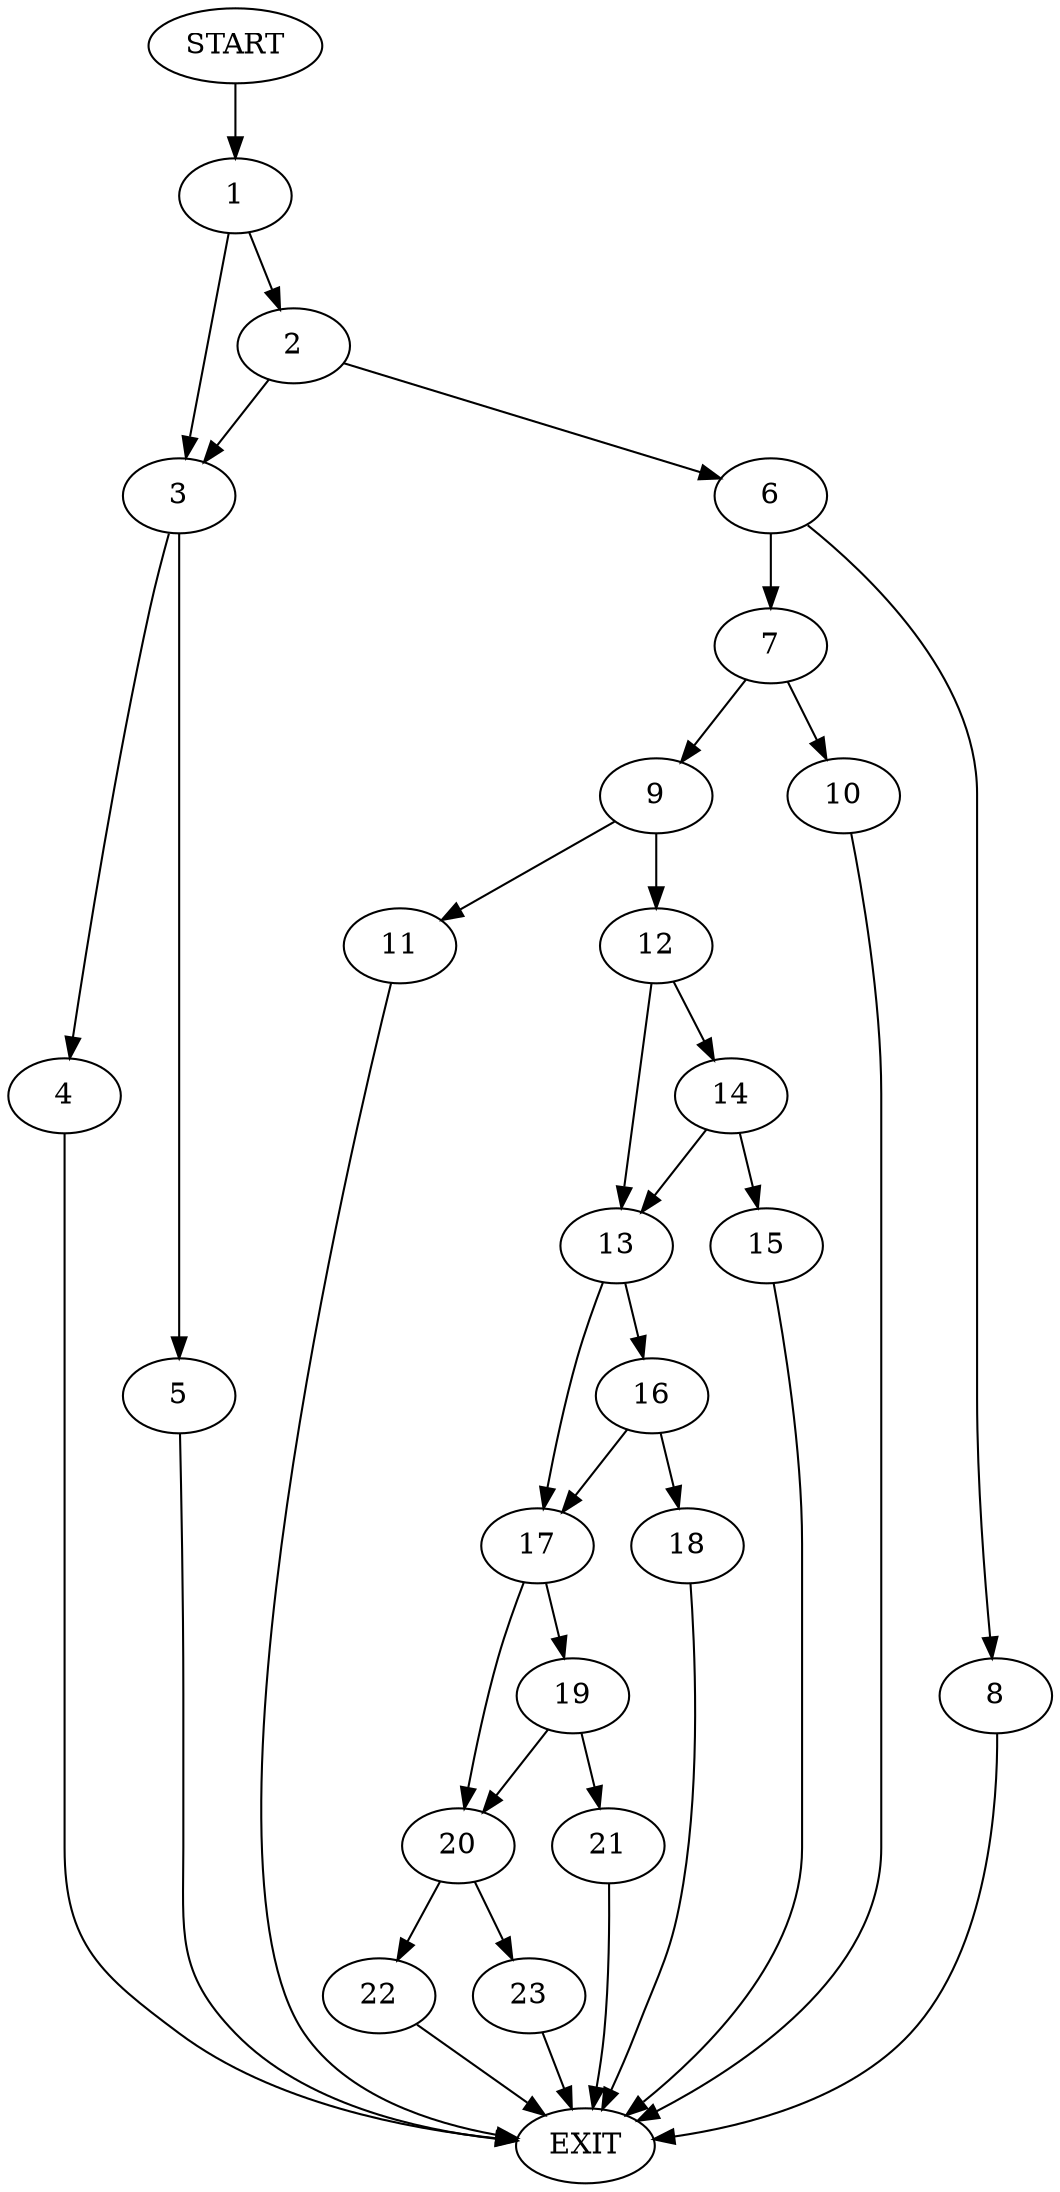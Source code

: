 digraph {
0 [label="START"]
24 [label="EXIT"]
0 -> 1
1 -> 2
1 -> 3
3 -> 4
3 -> 5
2 -> 6
2 -> 3
6 -> 7
6 -> 8
8 -> 24
7 -> 9
7 -> 10
9 -> 11
9 -> 12
10 -> 24
11 -> 24
12 -> 13
12 -> 14
14 -> 15
14 -> 13
13 -> 16
13 -> 17
15 -> 24
16 -> 17
16 -> 18
17 -> 19
17 -> 20
18 -> 24
19 -> 20
19 -> 21
20 -> 22
20 -> 23
21 -> 24
23 -> 24
22 -> 24
4 -> 24
5 -> 24
}

